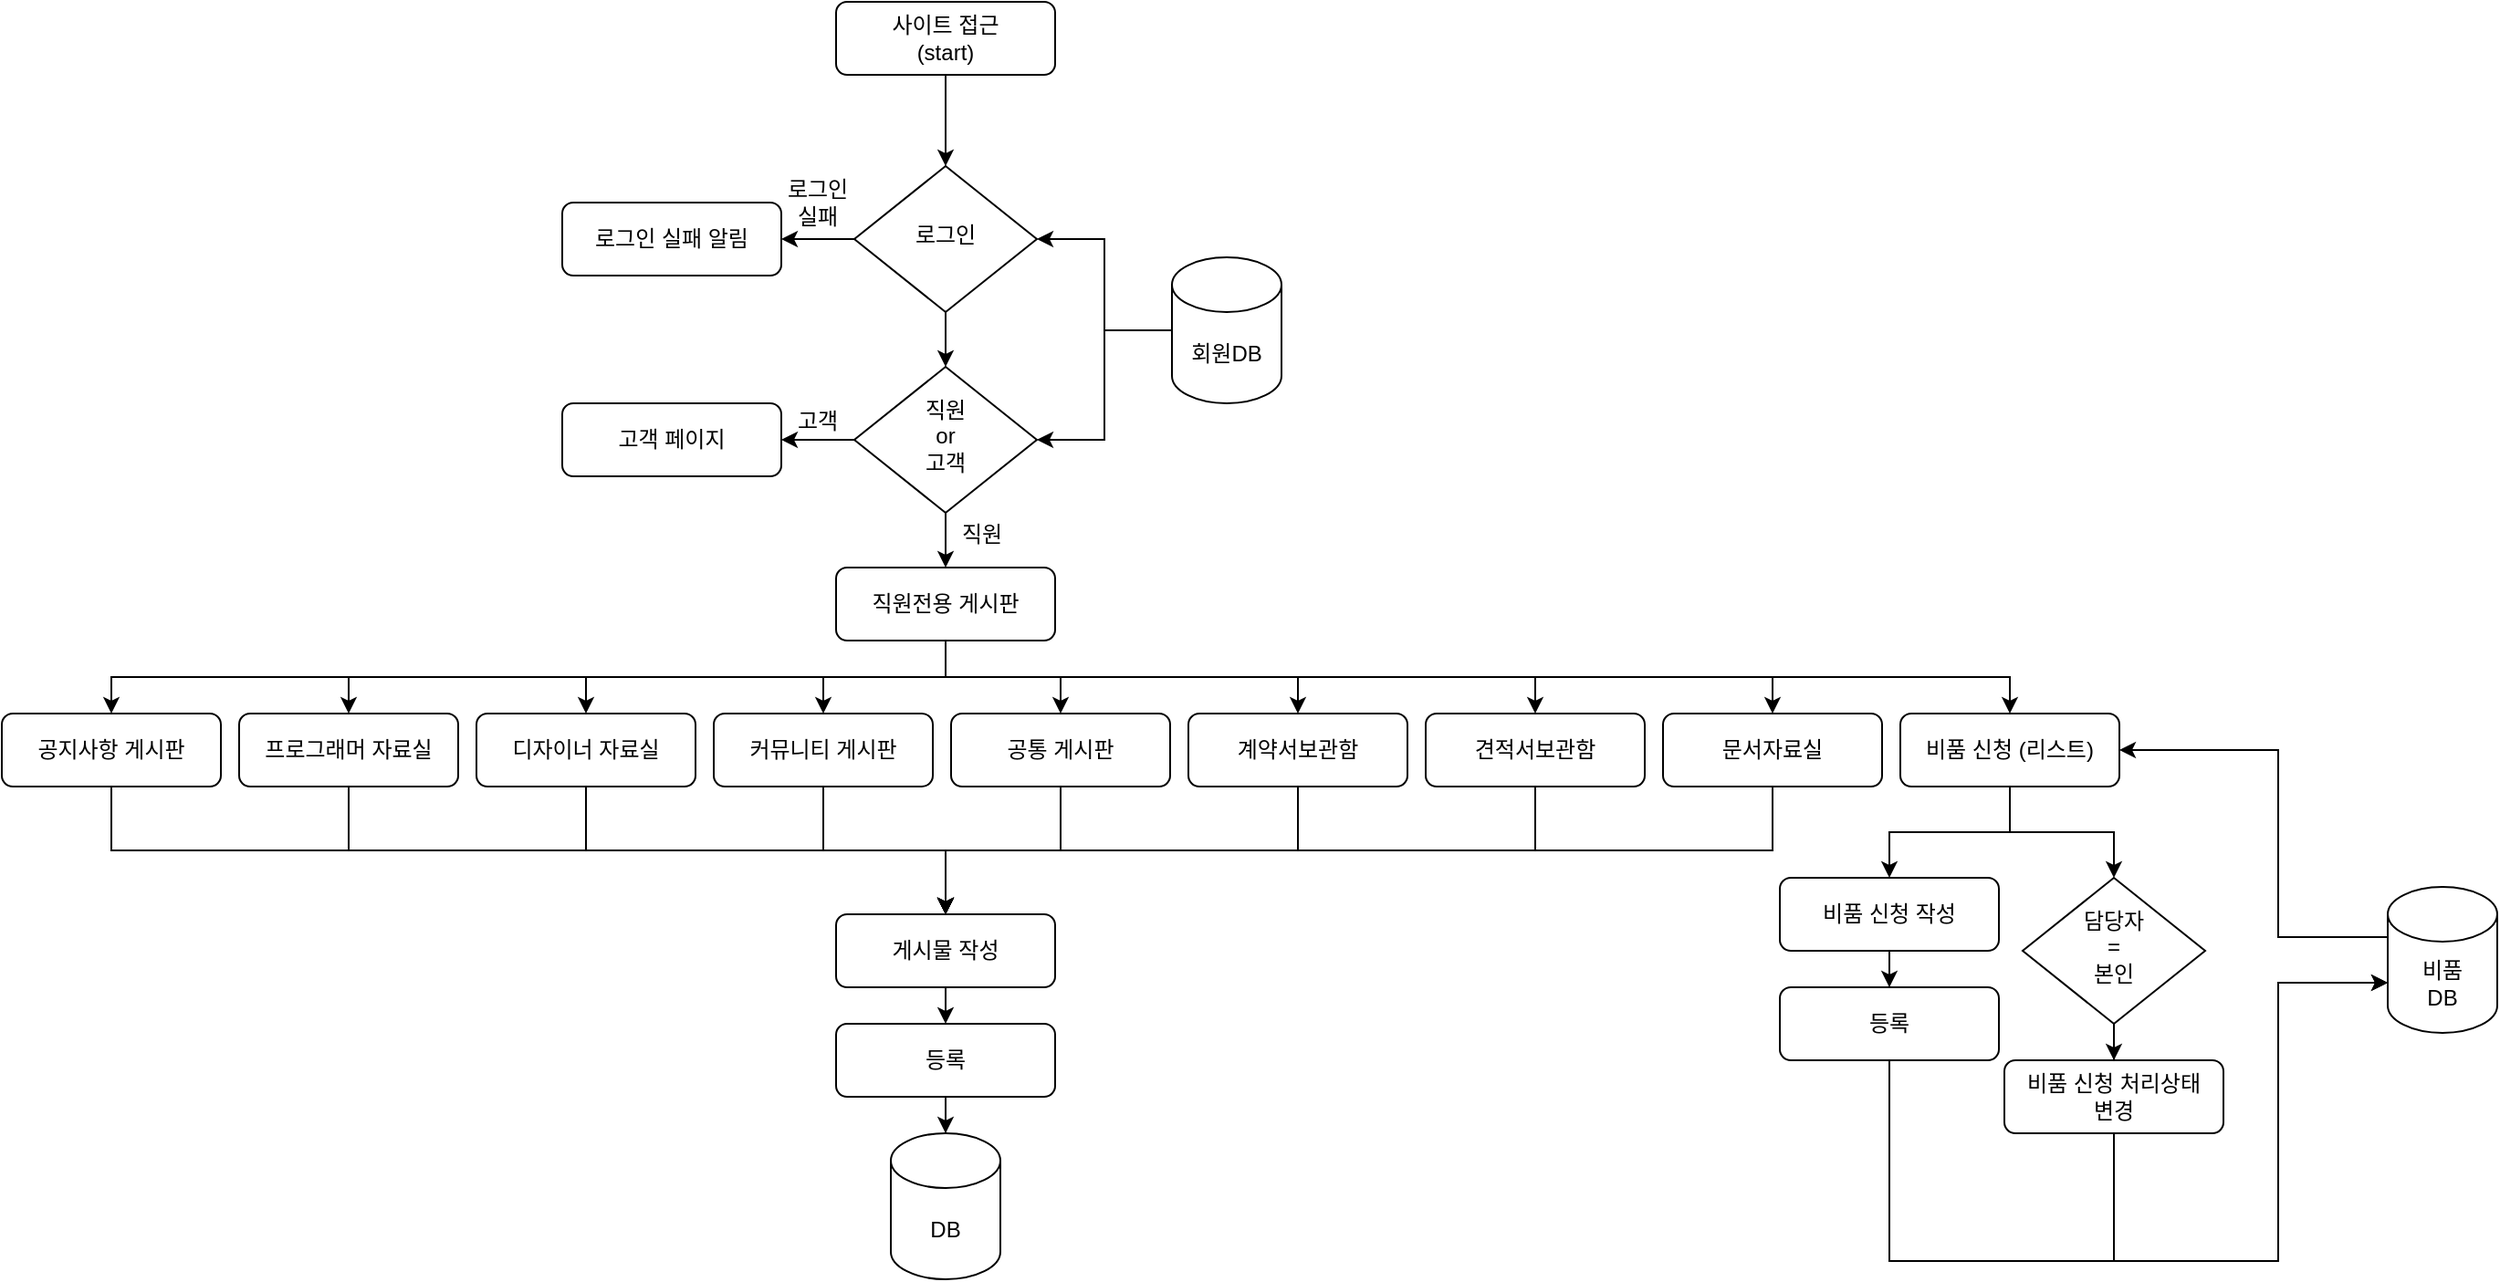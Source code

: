 <mxfile version="13.8.3" type="device"><diagram id="LW4LkCA9P6O-y2AlFOIj" name="Page-1"><mxGraphModel dx="2009" dy="707" grid="1" gridSize="10" guides="1" tooltips="1" connect="1" arrows="1" fold="1" page="1" pageScale="1" pageWidth="827" pageHeight="1169" math="0" shadow="0"><root><mxCell id="0"/><mxCell id="1" parent="0"/><mxCell id="6RJupVz5_irR_04cO3q9-1" style="edgeStyle=orthogonalEdgeStyle;rounded=0;orthogonalLoop=1;jettySize=auto;html=1;exitX=0.5;exitY=1;exitDx=0;exitDy=0;entryX=0.5;entryY=0;entryDx=0;entryDy=0;" edge="1" parent="1" source="6RJupVz5_irR_04cO3q9-2" target="6RJupVz5_irR_04cO3q9-5"><mxGeometry relative="1" as="geometry"/></mxCell><mxCell id="6RJupVz5_irR_04cO3q9-2" value="사이트 접근&lt;br&gt;(start)" style="rounded=1;whiteSpace=wrap;html=1;fontSize=12;glass=0;strokeWidth=1;shadow=0;" vertex="1" parent="1"><mxGeometry x="310" y="20" width="120" height="40" as="geometry"/></mxCell><mxCell id="6RJupVz5_irR_04cO3q9-3" style="edgeStyle=orthogonalEdgeStyle;rounded=0;orthogonalLoop=1;jettySize=auto;html=1;exitX=0;exitY=0.5;exitDx=0;exitDy=0;entryX=1;entryY=0.5;entryDx=0;entryDy=0;" edge="1" parent="1" source="6RJupVz5_irR_04cO3q9-5" target="6RJupVz5_irR_04cO3q9-7"><mxGeometry relative="1" as="geometry"/></mxCell><mxCell id="6RJupVz5_irR_04cO3q9-4" style="edgeStyle=orthogonalEdgeStyle;rounded=0;orthogonalLoop=1;jettySize=auto;html=1;exitX=0.5;exitY=1;exitDx=0;exitDy=0;entryX=0.5;entryY=0;entryDx=0;entryDy=0;" edge="1" parent="1" source="6RJupVz5_irR_04cO3q9-5" target="6RJupVz5_irR_04cO3q9-13"><mxGeometry relative="1" as="geometry"/></mxCell><mxCell id="6RJupVz5_irR_04cO3q9-5" value="로그인" style="rhombus;whiteSpace=wrap;html=1;shadow=0;fontFamily=Helvetica;fontSize=12;align=center;strokeWidth=1;spacing=6;spacingTop=-4;" vertex="1" parent="1"><mxGeometry x="320" y="110" width="100" height="80" as="geometry"/></mxCell><mxCell id="6RJupVz5_irR_04cO3q9-6" value="로그인실패" style="text;html=1;strokeColor=none;fillColor=none;align=center;verticalAlign=middle;whiteSpace=wrap;rounded=0;" vertex="1" parent="1"><mxGeometry x="280" y="120" width="40" height="20" as="geometry"/></mxCell><mxCell id="6RJupVz5_irR_04cO3q9-7" value="로그인 실패 알림" style="rounded=1;whiteSpace=wrap;html=1;fontSize=12;glass=0;strokeWidth=1;shadow=0;" vertex="1" parent="1"><mxGeometry x="160" y="130" width="120" height="40" as="geometry"/></mxCell><mxCell id="6RJupVz5_irR_04cO3q9-8" style="edgeStyle=orthogonalEdgeStyle;rounded=0;orthogonalLoop=1;jettySize=auto;html=1;exitX=0;exitY=0.5;exitDx=0;exitDy=0;exitPerimeter=0;entryX=1;entryY=0.5;entryDx=0;entryDy=0;" edge="1" parent="1" source="6RJupVz5_irR_04cO3q9-10" target="6RJupVz5_irR_04cO3q9-5"><mxGeometry relative="1" as="geometry"/></mxCell><mxCell id="6RJupVz5_irR_04cO3q9-9" style="edgeStyle=orthogonalEdgeStyle;rounded=0;orthogonalLoop=1;jettySize=auto;html=1;exitX=0;exitY=0.5;exitDx=0;exitDy=0;exitPerimeter=0;entryX=1;entryY=0.5;entryDx=0;entryDy=0;" edge="1" parent="1" source="6RJupVz5_irR_04cO3q9-10" target="6RJupVz5_irR_04cO3q9-13"><mxGeometry relative="1" as="geometry"/></mxCell><mxCell id="6RJupVz5_irR_04cO3q9-10" value="회원DB" style="shape=cylinder3;whiteSpace=wrap;html=1;boundedLbl=1;backgroundOutline=1;size=15;" vertex="1" parent="1"><mxGeometry x="494" y="160" width="60" height="80" as="geometry"/></mxCell><mxCell id="6RJupVz5_irR_04cO3q9-11" style="edgeStyle=orthogonalEdgeStyle;rounded=0;orthogonalLoop=1;jettySize=auto;html=1;exitX=0.5;exitY=1;exitDx=0;exitDy=0;" edge="1" parent="1" source="6RJupVz5_irR_04cO3q9-13" target="6RJupVz5_irR_04cO3q9-15"><mxGeometry relative="1" as="geometry"><mxPoint x="370" y="330" as="targetPoint"/></mxGeometry></mxCell><mxCell id="6RJupVz5_irR_04cO3q9-12" style="edgeStyle=orthogonalEdgeStyle;rounded=0;orthogonalLoop=1;jettySize=auto;html=1;exitX=0;exitY=0.5;exitDx=0;exitDy=0;" edge="1" parent="1" source="6RJupVz5_irR_04cO3q9-13" target="6RJupVz5_irR_04cO3q9-16"><mxGeometry relative="1" as="geometry"><mxPoint x="300" y="260" as="targetPoint"/></mxGeometry></mxCell><mxCell id="6RJupVz5_irR_04cO3q9-13" value="직원&lt;br&gt;or&lt;br&gt;고객" style="rhombus;whiteSpace=wrap;html=1;shadow=0;fontFamily=Helvetica;fontSize=12;align=center;strokeWidth=1;spacing=6;spacingTop=-4;" vertex="1" parent="1"><mxGeometry x="320" y="220" width="100" height="80" as="geometry"/></mxCell><mxCell id="6RJupVz5_irR_04cO3q9-14" value="직원" style="text;html=1;strokeColor=none;fillColor=none;align=center;verticalAlign=middle;whiteSpace=wrap;rounded=0;" vertex="1" parent="1"><mxGeometry x="370" y="302" width="40" height="20" as="geometry"/></mxCell><mxCell id="6RJupVz5_irR_04cO3q9-27" style="edgeStyle=orthogonalEdgeStyle;rounded=0;orthogonalLoop=1;jettySize=auto;html=1;exitX=0.5;exitY=1;exitDx=0;exitDy=0;" edge="1" parent="1" source="6RJupVz5_irR_04cO3q9-15" target="6RJupVz5_irR_04cO3q9-18"><mxGeometry relative="1" as="geometry"/></mxCell><mxCell id="6RJupVz5_irR_04cO3q9-28" style="edgeStyle=orthogonalEdgeStyle;rounded=0;orthogonalLoop=1;jettySize=auto;html=1;exitX=0.5;exitY=1;exitDx=0;exitDy=0;" edge="1" parent="1" source="6RJupVz5_irR_04cO3q9-15" target="6RJupVz5_irR_04cO3q9-19"><mxGeometry relative="1" as="geometry"/></mxCell><mxCell id="6RJupVz5_irR_04cO3q9-29" style="edgeStyle=orthogonalEdgeStyle;rounded=0;orthogonalLoop=1;jettySize=auto;html=1;exitX=0.5;exitY=1;exitDx=0;exitDy=0;" edge="1" parent="1" source="6RJupVz5_irR_04cO3q9-15" target="6RJupVz5_irR_04cO3q9-20"><mxGeometry relative="1" as="geometry"/></mxCell><mxCell id="6RJupVz5_irR_04cO3q9-30" style="edgeStyle=orthogonalEdgeStyle;rounded=0;orthogonalLoop=1;jettySize=auto;html=1;exitX=0.5;exitY=1;exitDx=0;exitDy=0;" edge="1" parent="1" source="6RJupVz5_irR_04cO3q9-15" target="6RJupVz5_irR_04cO3q9-21"><mxGeometry relative="1" as="geometry"/></mxCell><mxCell id="6RJupVz5_irR_04cO3q9-31" style="edgeStyle=orthogonalEdgeStyle;rounded=0;orthogonalLoop=1;jettySize=auto;html=1;exitX=0.5;exitY=1;exitDx=0;exitDy=0;entryX=0.5;entryY=0;entryDx=0;entryDy=0;" edge="1" parent="1" source="6RJupVz5_irR_04cO3q9-15" target="6RJupVz5_irR_04cO3q9-22"><mxGeometry relative="1" as="geometry"/></mxCell><mxCell id="6RJupVz5_irR_04cO3q9-32" style="edgeStyle=orthogonalEdgeStyle;rounded=0;orthogonalLoop=1;jettySize=auto;html=1;exitX=0.5;exitY=1;exitDx=0;exitDy=0;entryX=0.5;entryY=0;entryDx=0;entryDy=0;" edge="1" parent="1" source="6RJupVz5_irR_04cO3q9-15" target="6RJupVz5_irR_04cO3q9-23"><mxGeometry relative="1" as="geometry"/></mxCell><mxCell id="6RJupVz5_irR_04cO3q9-33" style="edgeStyle=orthogonalEdgeStyle;rounded=0;orthogonalLoop=1;jettySize=auto;html=1;exitX=0.5;exitY=1;exitDx=0;exitDy=0;" edge="1" parent="1" source="6RJupVz5_irR_04cO3q9-15" target="6RJupVz5_irR_04cO3q9-24"><mxGeometry relative="1" as="geometry"/></mxCell><mxCell id="6RJupVz5_irR_04cO3q9-34" style="edgeStyle=orthogonalEdgeStyle;rounded=0;orthogonalLoop=1;jettySize=auto;html=1;exitX=0.5;exitY=1;exitDx=0;exitDy=0;entryX=0.5;entryY=0;entryDx=0;entryDy=0;" edge="1" parent="1" source="6RJupVz5_irR_04cO3q9-15" target="6RJupVz5_irR_04cO3q9-25"><mxGeometry relative="1" as="geometry"/></mxCell><mxCell id="6RJupVz5_irR_04cO3q9-35" style="edgeStyle=orthogonalEdgeStyle;rounded=0;orthogonalLoop=1;jettySize=auto;html=1;exitX=0.5;exitY=1;exitDx=0;exitDy=0;entryX=0.5;entryY=0;entryDx=0;entryDy=0;" edge="1" parent="1" source="6RJupVz5_irR_04cO3q9-15" target="6RJupVz5_irR_04cO3q9-26"><mxGeometry relative="1" as="geometry"/></mxCell><mxCell id="6RJupVz5_irR_04cO3q9-15" value="직원전용 게시판" style="rounded=1;whiteSpace=wrap;html=1;fontSize=12;glass=0;strokeWidth=1;shadow=0;" vertex="1" parent="1"><mxGeometry x="310" y="330" width="120" height="40" as="geometry"/></mxCell><mxCell id="6RJupVz5_irR_04cO3q9-16" value="고객 페이지" style="rounded=1;whiteSpace=wrap;html=1;fontSize=12;glass=0;strokeWidth=1;shadow=0;" vertex="1" parent="1"><mxGeometry x="160" y="240" width="120" height="40" as="geometry"/></mxCell><mxCell id="6RJupVz5_irR_04cO3q9-17" value="고객" style="text;html=1;strokeColor=none;fillColor=none;align=center;verticalAlign=middle;whiteSpace=wrap;rounded=0;" vertex="1" parent="1"><mxGeometry x="280" y="240" width="40" height="20" as="geometry"/></mxCell><mxCell id="6RJupVz5_irR_04cO3q9-39" style="edgeStyle=orthogonalEdgeStyle;rounded=0;orthogonalLoop=1;jettySize=auto;html=1;exitX=0.5;exitY=1;exitDx=0;exitDy=0;" edge="1" parent="1" source="6RJupVz5_irR_04cO3q9-18" target="6RJupVz5_irR_04cO3q9-36"><mxGeometry relative="1" as="geometry"/></mxCell><mxCell id="6RJupVz5_irR_04cO3q9-18" value="공지사항 게시판" style="rounded=1;whiteSpace=wrap;html=1;fontSize=12;glass=0;strokeWidth=1;shadow=0;" vertex="1" parent="1"><mxGeometry x="-147" y="410" width="120" height="40" as="geometry"/></mxCell><mxCell id="6RJupVz5_irR_04cO3q9-40" style="edgeStyle=orthogonalEdgeStyle;rounded=0;orthogonalLoop=1;jettySize=auto;html=1;exitX=0.5;exitY=1;exitDx=0;exitDy=0;entryX=0.5;entryY=0;entryDx=0;entryDy=0;" edge="1" parent="1" source="6RJupVz5_irR_04cO3q9-19" target="6RJupVz5_irR_04cO3q9-36"><mxGeometry relative="1" as="geometry"/></mxCell><mxCell id="6RJupVz5_irR_04cO3q9-19" value="프로그래머 자료실" style="rounded=1;whiteSpace=wrap;html=1;fontSize=12;glass=0;strokeWidth=1;shadow=0;" vertex="1" parent="1"><mxGeometry x="-17" y="410" width="120" height="40" as="geometry"/></mxCell><mxCell id="6RJupVz5_irR_04cO3q9-41" style="edgeStyle=orthogonalEdgeStyle;rounded=0;orthogonalLoop=1;jettySize=auto;html=1;exitX=0.5;exitY=1;exitDx=0;exitDy=0;entryX=0.5;entryY=0;entryDx=0;entryDy=0;" edge="1" parent="1" source="6RJupVz5_irR_04cO3q9-20" target="6RJupVz5_irR_04cO3q9-36"><mxGeometry relative="1" as="geometry"/></mxCell><mxCell id="6RJupVz5_irR_04cO3q9-20" value="디자이너 자료실" style="rounded=1;whiteSpace=wrap;html=1;fontSize=12;glass=0;strokeWidth=1;shadow=0;" vertex="1" parent="1"><mxGeometry x="113" y="410" width="120" height="40" as="geometry"/></mxCell><mxCell id="6RJupVz5_irR_04cO3q9-42" style="edgeStyle=orthogonalEdgeStyle;rounded=0;orthogonalLoop=1;jettySize=auto;html=1;exitX=0.5;exitY=1;exitDx=0;exitDy=0;entryX=0.5;entryY=0;entryDx=0;entryDy=0;" edge="1" parent="1" source="6RJupVz5_irR_04cO3q9-21" target="6RJupVz5_irR_04cO3q9-36"><mxGeometry relative="1" as="geometry"/></mxCell><mxCell id="6RJupVz5_irR_04cO3q9-21" value="커뮤니티 게시판" style="rounded=1;whiteSpace=wrap;html=1;fontSize=12;glass=0;strokeWidth=1;shadow=0;" vertex="1" parent="1"><mxGeometry x="243" y="410" width="120" height="40" as="geometry"/></mxCell><mxCell id="6RJupVz5_irR_04cO3q9-43" style="edgeStyle=orthogonalEdgeStyle;rounded=0;orthogonalLoop=1;jettySize=auto;html=1;exitX=0.5;exitY=1;exitDx=0;exitDy=0;entryX=0.5;entryY=0;entryDx=0;entryDy=0;" edge="1" parent="1" source="6RJupVz5_irR_04cO3q9-22" target="6RJupVz5_irR_04cO3q9-36"><mxGeometry relative="1" as="geometry"/></mxCell><mxCell id="6RJupVz5_irR_04cO3q9-22" value="공통 게시판" style="rounded=1;whiteSpace=wrap;html=1;fontSize=12;glass=0;strokeWidth=1;shadow=0;" vertex="1" parent="1"><mxGeometry x="373" y="410" width="120" height="40" as="geometry"/></mxCell><mxCell id="6RJupVz5_irR_04cO3q9-44" style="edgeStyle=orthogonalEdgeStyle;rounded=0;orthogonalLoop=1;jettySize=auto;html=1;exitX=0.5;exitY=1;exitDx=0;exitDy=0;entryX=0.5;entryY=0;entryDx=0;entryDy=0;" edge="1" parent="1" source="6RJupVz5_irR_04cO3q9-23" target="6RJupVz5_irR_04cO3q9-36"><mxGeometry relative="1" as="geometry"/></mxCell><mxCell id="6RJupVz5_irR_04cO3q9-23" value="계약서보관함" style="rounded=1;whiteSpace=wrap;html=1;fontSize=12;glass=0;strokeWidth=1;shadow=0;" vertex="1" parent="1"><mxGeometry x="503" y="410" width="120" height="40" as="geometry"/></mxCell><mxCell id="6RJupVz5_irR_04cO3q9-45" style="edgeStyle=orthogonalEdgeStyle;rounded=0;orthogonalLoop=1;jettySize=auto;html=1;exitX=0.5;exitY=1;exitDx=0;exitDy=0;entryX=0.5;entryY=0;entryDx=0;entryDy=0;" edge="1" parent="1" source="6RJupVz5_irR_04cO3q9-24" target="6RJupVz5_irR_04cO3q9-36"><mxGeometry relative="1" as="geometry"/></mxCell><mxCell id="6RJupVz5_irR_04cO3q9-24" value="견적서보관함" style="rounded=1;whiteSpace=wrap;html=1;fontSize=12;glass=0;strokeWidth=1;shadow=0;" vertex="1" parent="1"><mxGeometry x="633" y="410" width="120" height="40" as="geometry"/></mxCell><mxCell id="6RJupVz5_irR_04cO3q9-46" style="edgeStyle=orthogonalEdgeStyle;rounded=0;orthogonalLoop=1;jettySize=auto;html=1;exitX=0.5;exitY=1;exitDx=0;exitDy=0;entryX=0.5;entryY=0;entryDx=0;entryDy=0;" edge="1" parent="1" source="6RJupVz5_irR_04cO3q9-25" target="6RJupVz5_irR_04cO3q9-36"><mxGeometry relative="1" as="geometry"/></mxCell><mxCell id="6RJupVz5_irR_04cO3q9-25" value="문서자료실" style="rounded=1;whiteSpace=wrap;html=1;fontSize=12;glass=0;strokeWidth=1;shadow=0;" vertex="1" parent="1"><mxGeometry x="763" y="410" width="120" height="40" as="geometry"/></mxCell><mxCell id="6RJupVz5_irR_04cO3q9-51" style="edgeStyle=orthogonalEdgeStyle;rounded=0;orthogonalLoop=1;jettySize=auto;html=1;exitX=0.5;exitY=1;exitDx=0;exitDy=0;entryX=0.5;entryY=0;entryDx=0;entryDy=0;" edge="1" parent="1" source="6RJupVz5_irR_04cO3q9-26" target="6RJupVz5_irR_04cO3q9-50"><mxGeometry relative="1" as="geometry"/></mxCell><mxCell id="6RJupVz5_irR_04cO3q9-58" style="edgeStyle=orthogonalEdgeStyle;rounded=0;orthogonalLoop=1;jettySize=auto;html=1;exitX=0.5;exitY=1;exitDx=0;exitDy=0;entryX=0.5;entryY=0;entryDx=0;entryDy=0;" edge="1" parent="1" source="6RJupVz5_irR_04cO3q9-26" target="6RJupVz5_irR_04cO3q9-57"><mxGeometry relative="1" as="geometry"/></mxCell><mxCell id="6RJupVz5_irR_04cO3q9-26" value="비품 신청 (리스트)" style="rounded=1;whiteSpace=wrap;html=1;fontSize=12;glass=0;strokeWidth=1;shadow=0;" vertex="1" parent="1"><mxGeometry x="893" y="410" width="120" height="40" as="geometry"/></mxCell><mxCell id="6RJupVz5_irR_04cO3q9-47" style="edgeStyle=orthogonalEdgeStyle;rounded=0;orthogonalLoop=1;jettySize=auto;html=1;exitX=0.5;exitY=1;exitDx=0;exitDy=0;entryX=0.5;entryY=0;entryDx=0;entryDy=0;" edge="1" parent="1" source="6RJupVz5_irR_04cO3q9-36" target="6RJupVz5_irR_04cO3q9-37"><mxGeometry relative="1" as="geometry"/></mxCell><mxCell id="6RJupVz5_irR_04cO3q9-36" value="게시물 작성" style="rounded=1;whiteSpace=wrap;html=1;fontSize=12;glass=0;strokeWidth=1;shadow=0;" vertex="1" parent="1"><mxGeometry x="310" y="520" width="120" height="40" as="geometry"/></mxCell><mxCell id="6RJupVz5_irR_04cO3q9-48" style="edgeStyle=orthogonalEdgeStyle;rounded=0;orthogonalLoop=1;jettySize=auto;html=1;exitX=0.5;exitY=1;exitDx=0;exitDy=0;" edge="1" parent="1" source="6RJupVz5_irR_04cO3q9-37" target="6RJupVz5_irR_04cO3q9-38"><mxGeometry relative="1" as="geometry"/></mxCell><mxCell id="6RJupVz5_irR_04cO3q9-37" value="등록" style="rounded=1;whiteSpace=wrap;html=1;fontSize=12;glass=0;strokeWidth=1;shadow=0;" vertex="1" parent="1"><mxGeometry x="310" y="580" width="120" height="40" as="geometry"/></mxCell><mxCell id="6RJupVz5_irR_04cO3q9-38" value="DB" style="shape=cylinder3;whiteSpace=wrap;html=1;boundedLbl=1;backgroundOutline=1;size=15;" vertex="1" parent="1"><mxGeometry x="340" y="640" width="60" height="80" as="geometry"/></mxCell><mxCell id="6RJupVz5_irR_04cO3q9-53" style="edgeStyle=orthogonalEdgeStyle;rounded=0;orthogonalLoop=1;jettySize=auto;html=1;exitX=0.5;exitY=1;exitDx=0;exitDy=0;" edge="1" parent="1" source="6RJupVz5_irR_04cO3q9-50" target="6RJupVz5_irR_04cO3q9-52"><mxGeometry relative="1" as="geometry"/></mxCell><mxCell id="6RJupVz5_irR_04cO3q9-50" value="비품 신청 작성" style="rounded=1;whiteSpace=wrap;html=1;fontSize=12;glass=0;strokeWidth=1;shadow=0;" vertex="1" parent="1"><mxGeometry x="827" y="500" width="120" height="40" as="geometry"/></mxCell><mxCell id="6RJupVz5_irR_04cO3q9-55" style="edgeStyle=orthogonalEdgeStyle;rounded=0;orthogonalLoop=1;jettySize=auto;html=1;exitX=0.5;exitY=1;exitDx=0;exitDy=0;entryX=0;entryY=0;entryDx=0;entryDy=52.5;entryPerimeter=0;" edge="1" parent="1" source="6RJupVz5_irR_04cO3q9-52" target="6RJupVz5_irR_04cO3q9-54"><mxGeometry relative="1" as="geometry"><Array as="points"><mxPoint x="887" y="710"/><mxPoint x="1100" y="710"/><mxPoint x="1100" y="558"/></Array></mxGeometry></mxCell><mxCell id="6RJupVz5_irR_04cO3q9-52" value="등록" style="rounded=1;whiteSpace=wrap;html=1;fontSize=12;glass=0;strokeWidth=1;shadow=0;" vertex="1" parent="1"><mxGeometry x="827" y="560" width="120" height="40" as="geometry"/></mxCell><mxCell id="6RJupVz5_irR_04cO3q9-56" style="edgeStyle=orthogonalEdgeStyle;rounded=0;orthogonalLoop=1;jettySize=auto;html=1;exitX=0;exitY=0;exitDx=0;exitDy=27.5;exitPerimeter=0;entryX=1;entryY=0.5;entryDx=0;entryDy=0;" edge="1" parent="1" source="6RJupVz5_irR_04cO3q9-54" target="6RJupVz5_irR_04cO3q9-26"><mxGeometry relative="1" as="geometry"><Array as="points"><mxPoint x="1100" y="533"/><mxPoint x="1100" y="430"/></Array></mxGeometry></mxCell><mxCell id="6RJupVz5_irR_04cO3q9-54" value="비품&lt;br&gt;DB" style="shape=cylinder3;whiteSpace=wrap;html=1;boundedLbl=1;backgroundOutline=1;size=15;" vertex="1" parent="1"><mxGeometry x="1160" y="505" width="60" height="80" as="geometry"/></mxCell><mxCell id="6RJupVz5_irR_04cO3q9-60" style="edgeStyle=orthogonalEdgeStyle;rounded=0;orthogonalLoop=1;jettySize=auto;html=1;exitX=0.5;exitY=1;exitDx=0;exitDy=0;" edge="1" parent="1" source="6RJupVz5_irR_04cO3q9-57" target="6RJupVz5_irR_04cO3q9-59"><mxGeometry relative="1" as="geometry"/></mxCell><mxCell id="6RJupVz5_irR_04cO3q9-57" value="담당자&lt;br&gt;=&lt;br&gt;본인" style="rhombus;whiteSpace=wrap;html=1;shadow=0;fontFamily=Helvetica;fontSize=12;align=center;strokeWidth=1;spacing=6;spacingTop=-4;" vertex="1" parent="1"><mxGeometry x="960" y="500" width="100" height="80" as="geometry"/></mxCell><mxCell id="6RJupVz5_irR_04cO3q9-61" style="edgeStyle=orthogonalEdgeStyle;rounded=0;orthogonalLoop=1;jettySize=auto;html=1;exitX=0.5;exitY=1;exitDx=0;exitDy=0;entryX=0;entryY=0;entryDx=0;entryDy=52.5;entryPerimeter=0;" edge="1" parent="1" source="6RJupVz5_irR_04cO3q9-59" target="6RJupVz5_irR_04cO3q9-54"><mxGeometry relative="1" as="geometry"><Array as="points"><mxPoint x="1010" y="710"/><mxPoint x="1100" y="710"/><mxPoint x="1100" y="558"/></Array></mxGeometry></mxCell><mxCell id="6RJupVz5_irR_04cO3q9-59" value="비품 신청 처리상태&lt;br&gt;변경" style="rounded=1;whiteSpace=wrap;html=1;fontSize=12;glass=0;strokeWidth=1;shadow=0;" vertex="1" parent="1"><mxGeometry x="950" y="600" width="120" height="40" as="geometry"/></mxCell></root></mxGraphModel></diagram></mxfile>